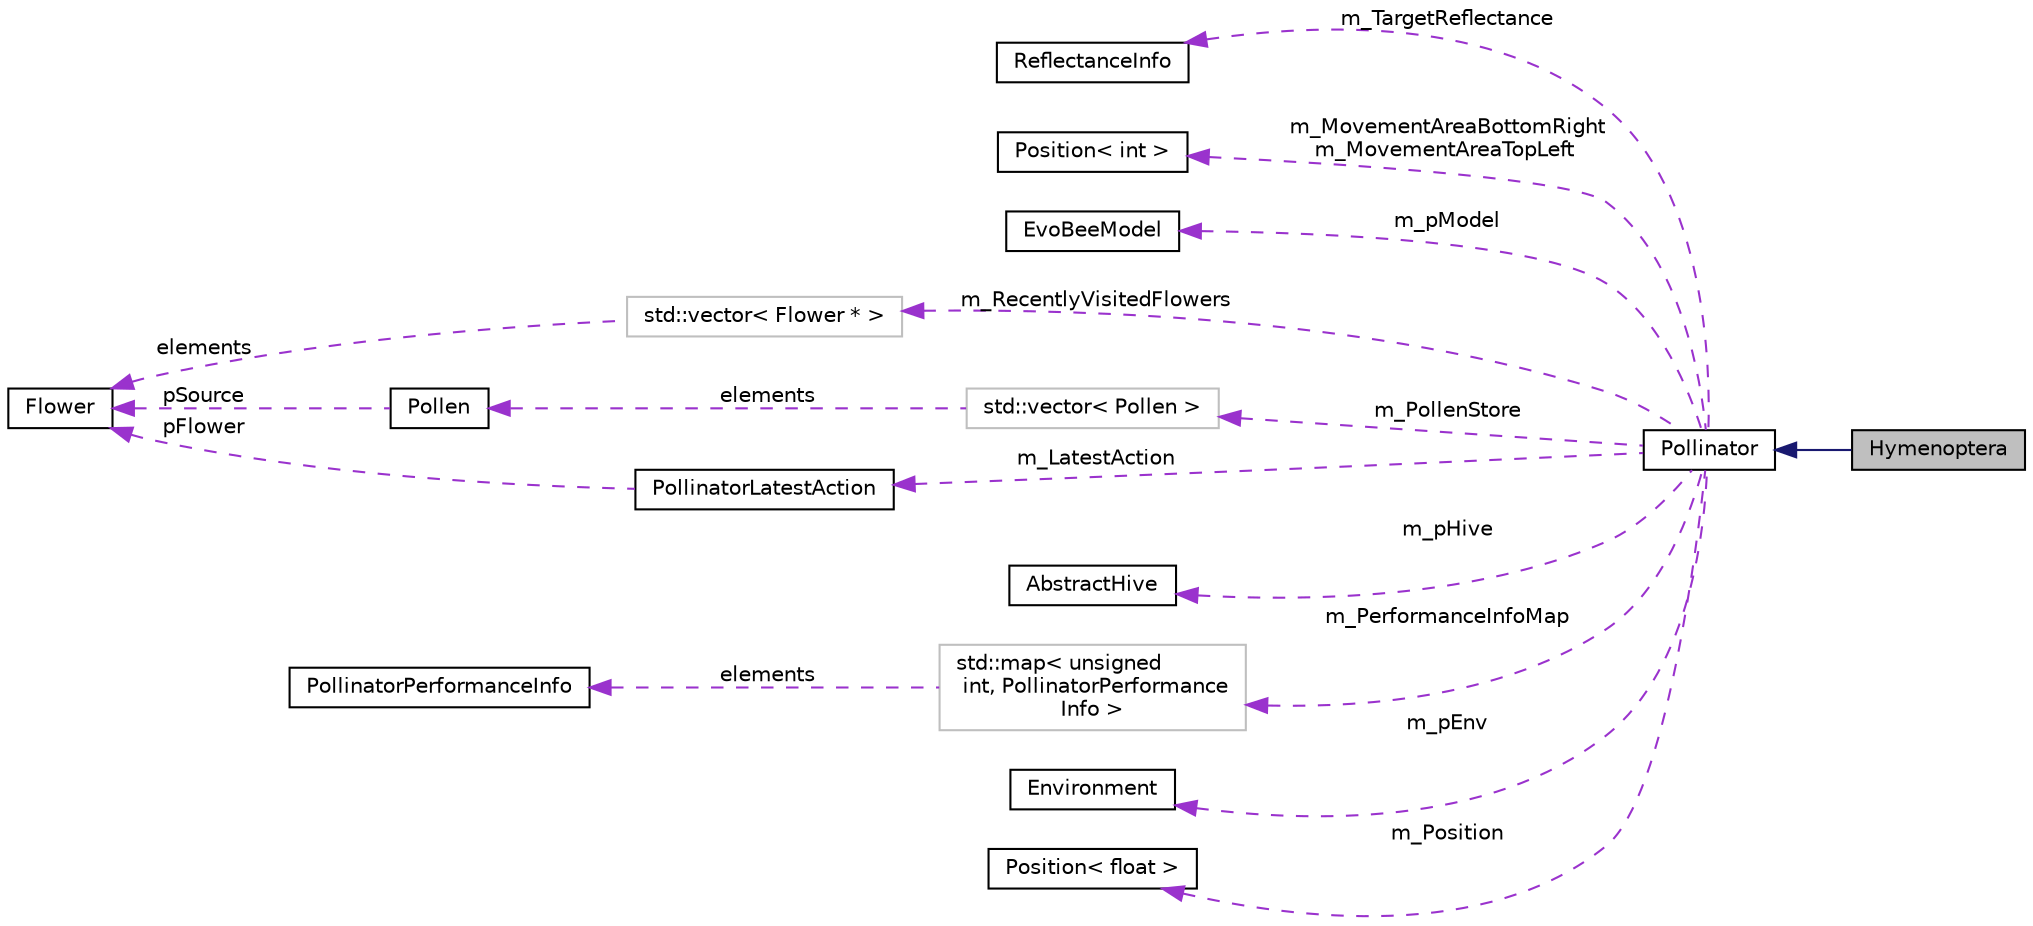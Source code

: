 digraph "Hymenoptera"
{
 // LATEX_PDF_SIZE
  edge [fontname="Helvetica",fontsize="10",labelfontname="Helvetica",labelfontsize="10"];
  node [fontname="Helvetica",fontsize="10",shape=record];
  rankdir="LR";
  Node1 [label="Hymenoptera",height=0.2,width=0.4,color="black", fillcolor="grey75", style="filled", fontcolor="black",tooltip=" "];
  Node2 -> Node1 [dir="back",color="midnightblue",fontsize="10",style="solid",fontname="Helvetica"];
  Node2 [label="Pollinator",height=0.2,width=0.4,color="black", fillcolor="white", style="filled",URL="$classPollinator.html",tooltip=" "];
  Node3 -> Node2 [dir="back",color="darkorchid3",fontsize="10",style="dashed",label=" m_TargetReflectance" ,fontname="Helvetica"];
  Node3 [label="ReflectanceInfo",height=0.2,width=0.4,color="black", fillcolor="white", style="filled",URL="$classReflectanceInfo.html",tooltip=" "];
  Node4 -> Node2 [dir="back",color="darkorchid3",fontsize="10",style="dashed",label=" m_MovementAreaBottomRight\nm_MovementAreaTopLeft" ,fontname="Helvetica"];
  Node4 [label="Position\< int \>",height=0.2,width=0.4,color="black", fillcolor="white", style="filled",URL="$classPosition.html",tooltip=" "];
  Node5 -> Node2 [dir="back",color="darkorchid3",fontsize="10",style="dashed",label=" m_pModel" ,fontname="Helvetica"];
  Node5 [label="EvoBeeModel",height=0.2,width=0.4,color="black", fillcolor="white", style="filled",URL="$classEvoBeeModel.html",tooltip=" "];
  Node6 -> Node2 [dir="back",color="darkorchid3",fontsize="10",style="dashed",label=" m_RecentlyVisitedFlowers" ,fontname="Helvetica"];
  Node6 [label="std::vector\< Flower * \>",height=0.2,width=0.4,color="grey75", fillcolor="white", style="filled",tooltip=" "];
  Node7 -> Node6 [dir="back",color="darkorchid3",fontsize="10",style="dashed",label=" elements" ,fontname="Helvetica"];
  Node7 [label="Flower",height=0.2,width=0.4,color="black", fillcolor="white", style="filled",URL="$classFlower.html",tooltip=" "];
  Node8 -> Node2 [dir="back",color="darkorchid3",fontsize="10",style="dashed",label=" m_PollenStore" ,fontname="Helvetica"];
  Node8 [label="std::vector\< Pollen \>",height=0.2,width=0.4,color="grey75", fillcolor="white", style="filled",tooltip=" "];
  Node9 -> Node8 [dir="back",color="darkorchid3",fontsize="10",style="dashed",label=" elements" ,fontname="Helvetica"];
  Node9 [label="Pollen",height=0.2,width=0.4,color="black", fillcolor="white", style="filled",URL="$structPollen.html",tooltip=" "];
  Node7 -> Node9 [dir="back",color="darkorchid3",fontsize="10",style="dashed",label=" pSource" ,fontname="Helvetica"];
  Node10 -> Node2 [dir="back",color="darkorchid3",fontsize="10",style="dashed",label=" m_pHive" ,fontname="Helvetica"];
  Node10 [label="AbstractHive",height=0.2,width=0.4,color="black", fillcolor="white", style="filled",URL="$classAbstractHive.html",tooltip=" "];
  Node11 -> Node2 [dir="back",color="darkorchid3",fontsize="10",style="dashed",label=" m_PerformanceInfoMap" ,fontname="Helvetica"];
  Node11 [label="std::map\< unsigned\l int, PollinatorPerformance\lInfo \>",height=0.2,width=0.4,color="grey75", fillcolor="white", style="filled",tooltip=" "];
  Node12 -> Node11 [dir="back",color="darkorchid3",fontsize="10",style="dashed",label=" elements" ,fontname="Helvetica"];
  Node12 [label="PollinatorPerformanceInfo",height=0.2,width=0.4,color="black", fillcolor="white", style="filled",URL="$structPollinatorPerformanceInfo.html",tooltip=" "];
  Node13 -> Node2 [dir="back",color="darkorchid3",fontsize="10",style="dashed",label=" m_LatestAction" ,fontname="Helvetica"];
  Node13 [label="PollinatorLatestAction",height=0.2,width=0.4,color="black", fillcolor="white", style="filled",URL="$structPollinatorLatestAction.html",tooltip=" "];
  Node7 -> Node13 [dir="back",color="darkorchid3",fontsize="10",style="dashed",label=" pFlower" ,fontname="Helvetica"];
  Node14 -> Node2 [dir="back",color="darkorchid3",fontsize="10",style="dashed",label=" m_pEnv" ,fontname="Helvetica"];
  Node14 [label="Environment",height=0.2,width=0.4,color="black", fillcolor="white", style="filled",URL="$classEnvironment.html",tooltip=" "];
  Node15 -> Node2 [dir="back",color="darkorchid3",fontsize="10",style="dashed",label=" m_Position" ,fontname="Helvetica"];
  Node15 [label="Position\< float \>",height=0.2,width=0.4,color="black", fillcolor="white", style="filled",URL="$classPosition.html",tooltip=" "];
}
